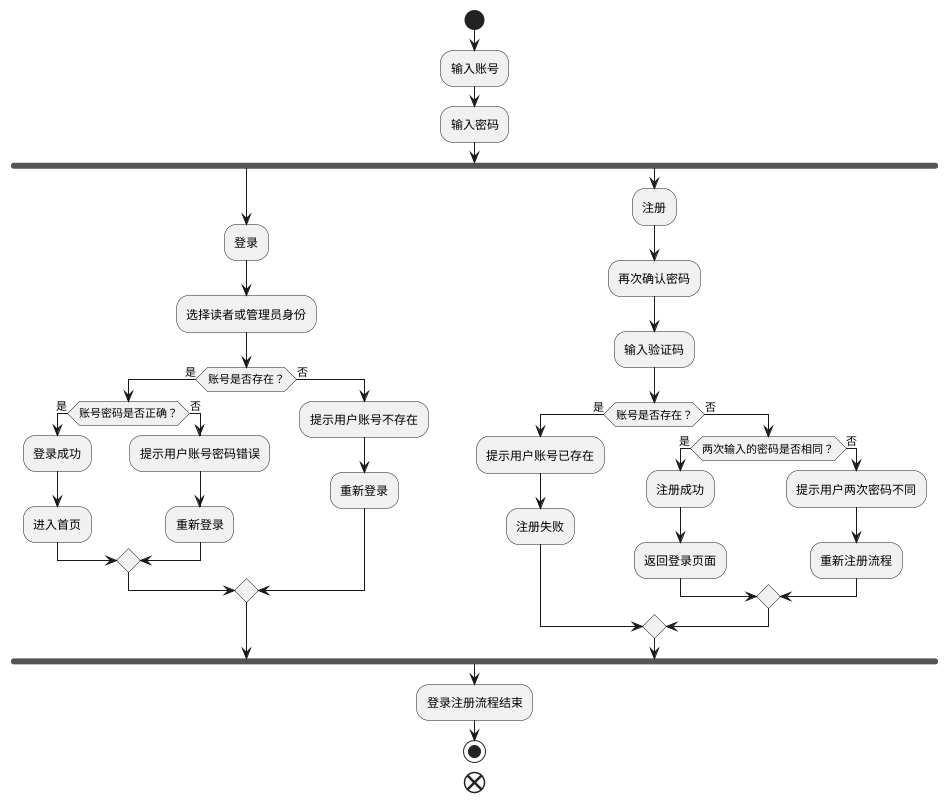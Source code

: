  @startuml
    
    start
    :输入账号;
    :输入密码;
    fork
    :登录;
    :选择读者或管理员身份;
    if(账号是否存在？) then(是)
        if(账号密码是否正确？) then(是)
            :登录成功;
            :进入首页;
         else(否)
            :提示用户账号密码错误;
            :重新登录;
         endif;
    else(否)
        :提示用户账号不存在;
        :重新登录;
    endif;
    fork again
    :注册;
    :再次确认密码;
    :输入验证码;
    if(账号是否存在？) then(是)
        :提示用户账号已存在;
        :注册失败;
    else(否)
        if(两次输入的密码是否相同？) then(是)
            :注册成功;
            :返回登录页面;
        else(否)
            :提示用户两次密码不同;
            :重新注册流程;
        endif;
    endif;
    endfork
    :登录注册流程结束;
    stop;
    end
    @enduml
